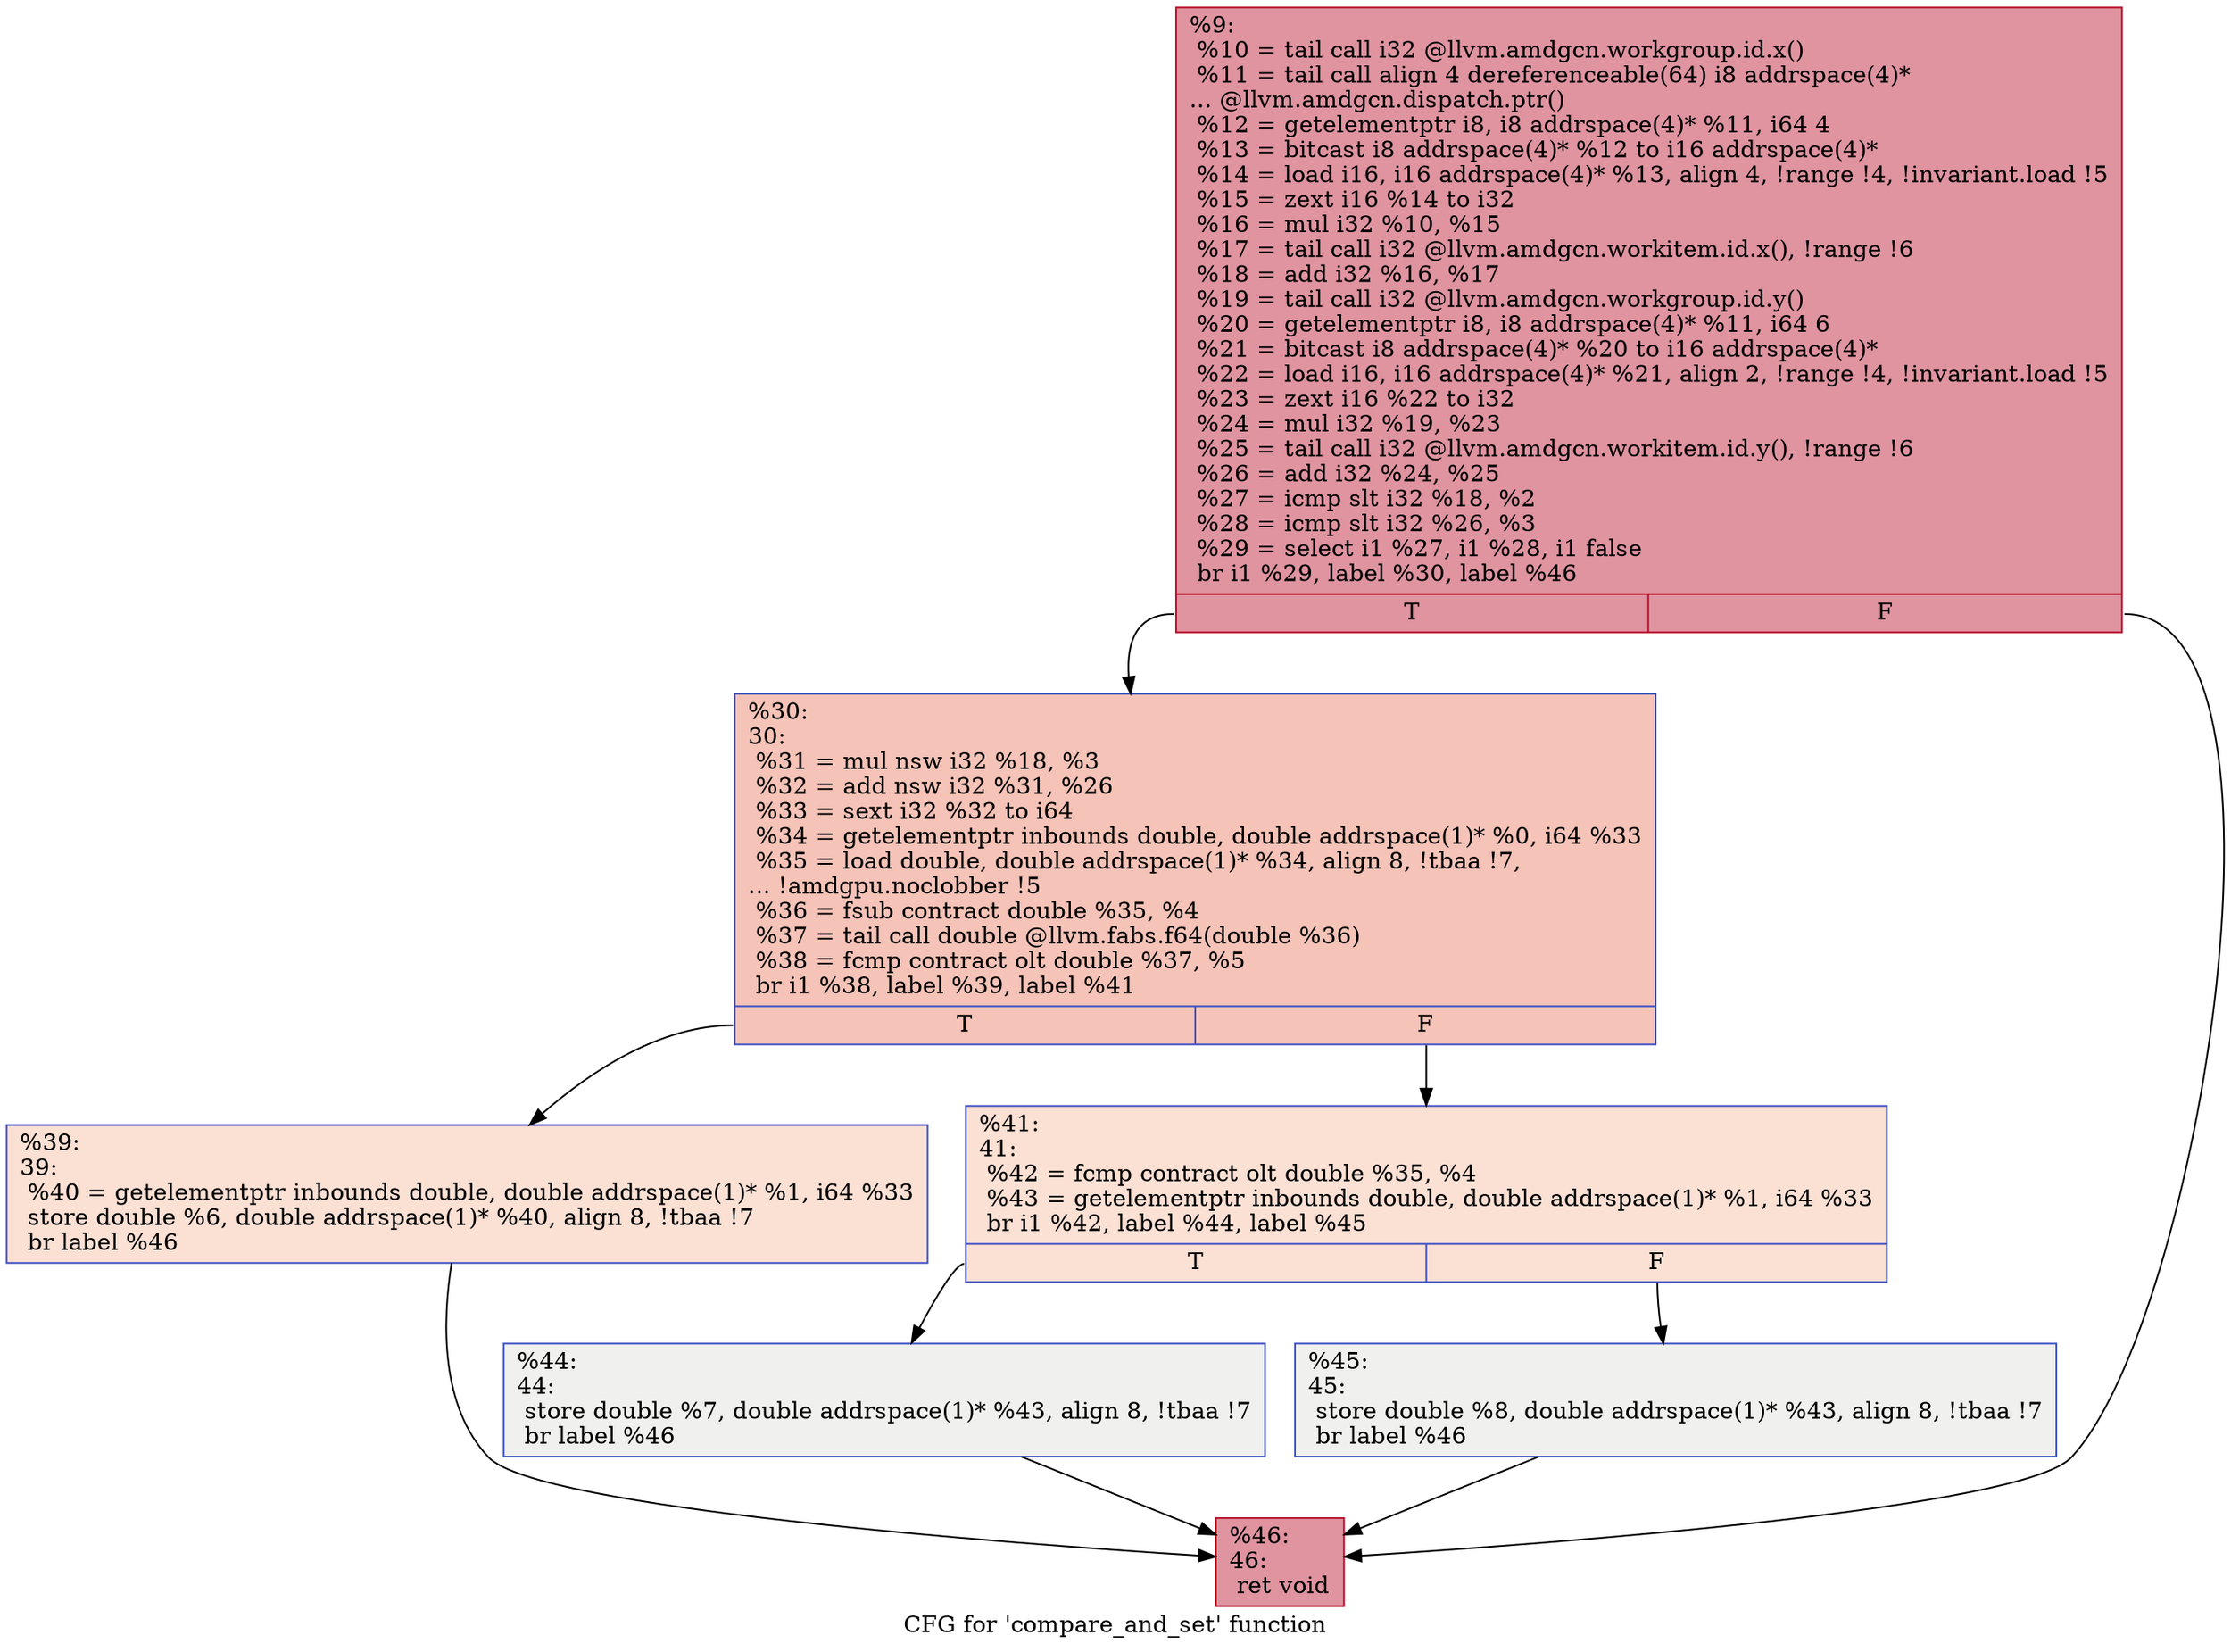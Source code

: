 digraph "CFG for 'compare_and_set' function" {
	label="CFG for 'compare_and_set' function";

	Node0x5b6dcf0 [shape=record,color="#b70d28ff", style=filled, fillcolor="#b70d2870",label="{%9:\l  %10 = tail call i32 @llvm.amdgcn.workgroup.id.x()\l  %11 = tail call align 4 dereferenceable(64) i8 addrspace(4)*\l... @llvm.amdgcn.dispatch.ptr()\l  %12 = getelementptr i8, i8 addrspace(4)* %11, i64 4\l  %13 = bitcast i8 addrspace(4)* %12 to i16 addrspace(4)*\l  %14 = load i16, i16 addrspace(4)* %13, align 4, !range !4, !invariant.load !5\l  %15 = zext i16 %14 to i32\l  %16 = mul i32 %10, %15\l  %17 = tail call i32 @llvm.amdgcn.workitem.id.x(), !range !6\l  %18 = add i32 %16, %17\l  %19 = tail call i32 @llvm.amdgcn.workgroup.id.y()\l  %20 = getelementptr i8, i8 addrspace(4)* %11, i64 6\l  %21 = bitcast i8 addrspace(4)* %20 to i16 addrspace(4)*\l  %22 = load i16, i16 addrspace(4)* %21, align 2, !range !4, !invariant.load !5\l  %23 = zext i16 %22 to i32\l  %24 = mul i32 %19, %23\l  %25 = tail call i32 @llvm.amdgcn.workitem.id.y(), !range !6\l  %26 = add i32 %24, %25\l  %27 = icmp slt i32 %18, %2\l  %28 = icmp slt i32 %26, %3\l  %29 = select i1 %27, i1 %28, i1 false\l  br i1 %29, label %30, label %46\l|{<s0>T|<s1>F}}"];
	Node0x5b6dcf0:s0 -> Node0x5b72290;
	Node0x5b6dcf0:s1 -> Node0x5b72320;
	Node0x5b72290 [shape=record,color="#3d50c3ff", style=filled, fillcolor="#e8765c70",label="{%30:\l30:                                               \l  %31 = mul nsw i32 %18, %3\l  %32 = add nsw i32 %31, %26\l  %33 = sext i32 %32 to i64\l  %34 = getelementptr inbounds double, double addrspace(1)* %0, i64 %33\l  %35 = load double, double addrspace(1)* %34, align 8, !tbaa !7,\l... !amdgpu.noclobber !5\l  %36 = fsub contract double %35, %4\l  %37 = tail call double @llvm.fabs.f64(double %36)\l  %38 = fcmp contract olt double %37, %5\l  br i1 %38, label %39, label %41\l|{<s0>T|<s1>F}}"];
	Node0x5b72290:s0 -> Node0x5b72c90;
	Node0x5b72290:s1 -> Node0x5b72d20;
	Node0x5b72c90 [shape=record,color="#3d50c3ff", style=filled, fillcolor="#f7b99e70",label="{%39:\l39:                                               \l  %40 = getelementptr inbounds double, double addrspace(1)* %1, i64 %33\l  store double %6, double addrspace(1)* %40, align 8, !tbaa !7\l  br label %46\l}"];
	Node0x5b72c90 -> Node0x5b72320;
	Node0x5b72d20 [shape=record,color="#3d50c3ff", style=filled, fillcolor="#f7b99e70",label="{%41:\l41:                                               \l  %42 = fcmp contract olt double %35, %4\l  %43 = getelementptr inbounds double, double addrspace(1)* %1, i64 %33\l  br i1 %42, label %44, label %45\l|{<s0>T|<s1>F}}"];
	Node0x5b72d20:s0 -> Node0x5b73770;
	Node0x5b72d20:s1 -> Node0x5b737c0;
	Node0x5b73770 [shape=record,color="#3d50c3ff", style=filled, fillcolor="#dedcdb70",label="{%44:\l44:                                               \l  store double %7, double addrspace(1)* %43, align 8, !tbaa !7\l  br label %46\l}"];
	Node0x5b73770 -> Node0x5b72320;
	Node0x5b737c0 [shape=record,color="#3d50c3ff", style=filled, fillcolor="#dedcdb70",label="{%45:\l45:                                               \l  store double %8, double addrspace(1)* %43, align 8, !tbaa !7\l  br label %46\l}"];
	Node0x5b737c0 -> Node0x5b72320;
	Node0x5b72320 [shape=record,color="#b70d28ff", style=filled, fillcolor="#b70d2870",label="{%46:\l46:                                               \l  ret void\l}"];
}

